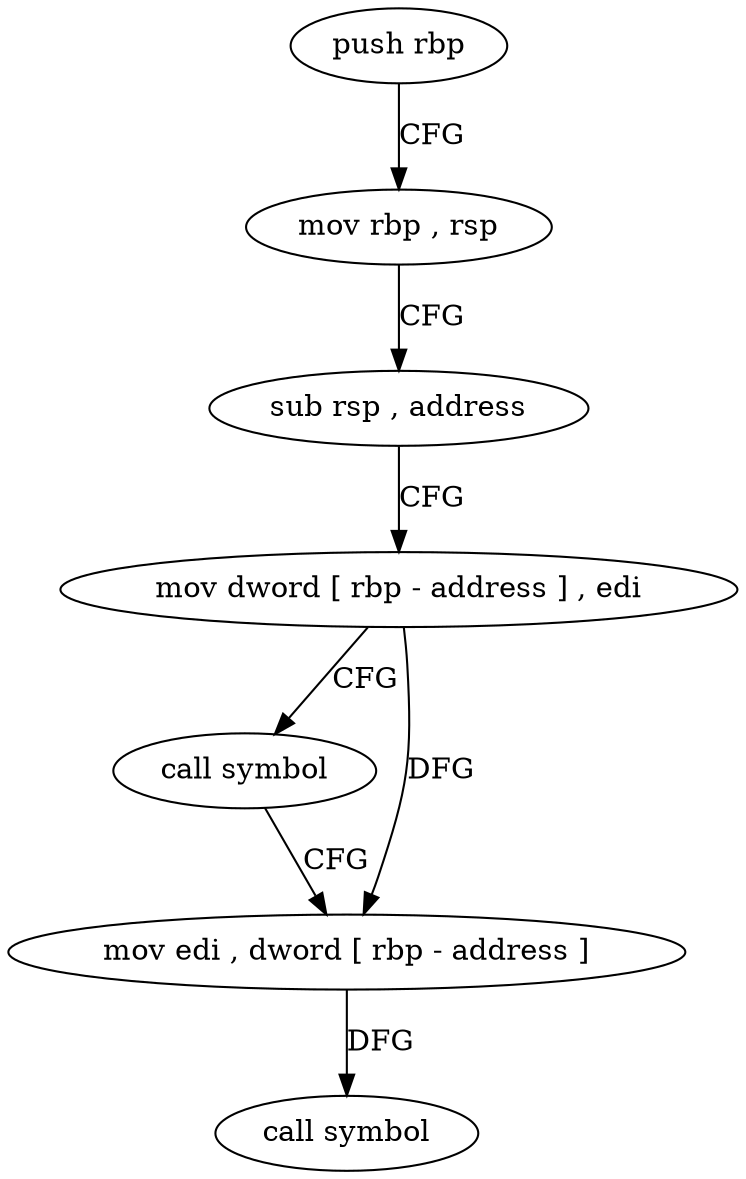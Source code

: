 digraph "func" {
"4248976" [label = "push rbp" ]
"4248977" [label = "mov rbp , rsp" ]
"4248980" [label = "sub rsp , address" ]
"4248984" [label = "mov dword [ rbp - address ] , edi" ]
"4248987" [label = "call symbol" ]
"4248992" [label = "mov edi , dword [ rbp - address ]" ]
"4248995" [label = "call symbol" ]
"4248976" -> "4248977" [ label = "CFG" ]
"4248977" -> "4248980" [ label = "CFG" ]
"4248980" -> "4248984" [ label = "CFG" ]
"4248984" -> "4248987" [ label = "CFG" ]
"4248984" -> "4248992" [ label = "DFG" ]
"4248987" -> "4248992" [ label = "CFG" ]
"4248992" -> "4248995" [ label = "DFG" ]
}
